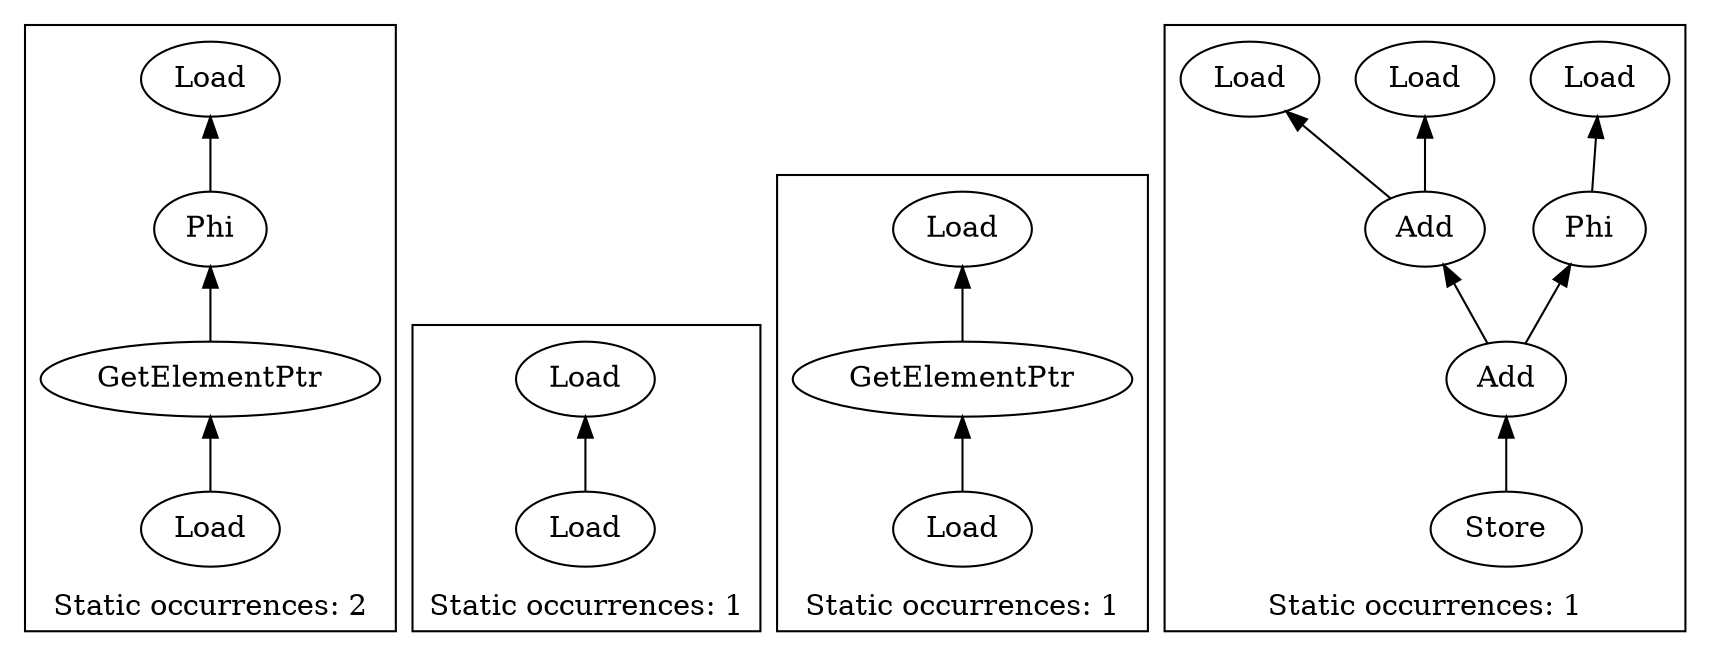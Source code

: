 strict digraph {
rankdir=BT
subgraph {
"0_9" [label="GetElementPtr"]
"0_7" [label="Phi"]
"0_9" -> "0_7"
"0_10" [label="Load"]
"0_10" -> "0_9"
"0_18" [label="Load"]
"0_7" -> "0_18"
cluster=true
label=<Static occurrences: 2>
}
subgraph {
"1_11" [label="Load"]
"1_10" [label="Load"]
"1_11" -> "1_10"
cluster=true
label=<Static occurrences: 1>
}
subgraph {
"2_12" [label="GetElementPtr"]
"2_10" [label="Load"]
"2_12" -> "2_10"
"2_13" [label="Load"]
"2_13" -> "2_12"
cluster=true
label=<Static occurrences: 1>
}
subgraph {
"3_15" [label="Add"]
"3_14" [label="Add"]
"3_15" -> "3_14"
"3_13" [label="Load"]
"3_14" -> "3_13"
"3_11" [label="Load"]
"3_14" -> "3_11"
"3_6" [label="Phi"]
"3_15" -> "3_6"
"3_4" [label="Load"]
"3_6" -> "3_4"
"3_16" [label="Store"]
"3_16" -> "3_15"
cluster=true
label=<Static occurrences: 1>
}
}
